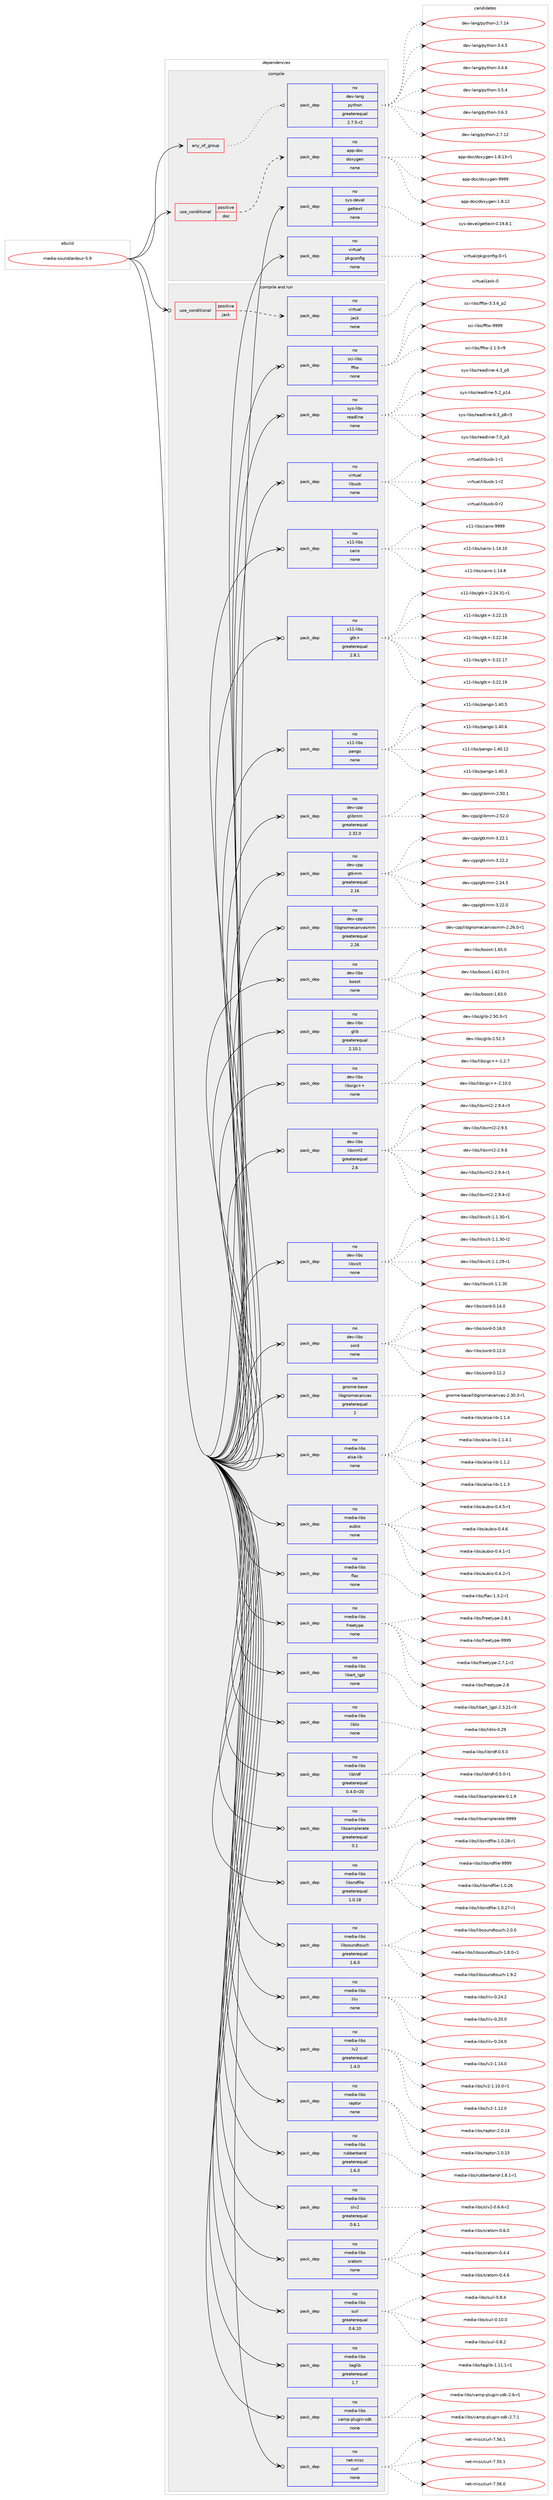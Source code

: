 digraph prolog {

# *************
# Graph options
# *************

newrank=true;
concentrate=true;
compound=true;
graph [rankdir=LR,fontname=Helvetica,fontsize=10,ranksep=1.5];#, ranksep=2.5, nodesep=0.2];
edge  [arrowhead=vee];
node  [fontname=Helvetica,fontsize=10];

# **********
# The ebuild
# **********

subgraph cluster_leftcol {
color=gray;
rank=same;
label=<<i>ebuild</i>>;
id [label="media-sound/ardour-5.9", color=red, width=4, href="../media-sound/ardour-5.9.svg"];
}

# ****************
# The dependencies
# ****************

subgraph cluster_midcol {
color=gray;
label=<<i>dependencies</i>>;
subgraph cluster_compile {
fillcolor="#eeeeee";
style=filled;
label=<<i>compile</i>>;
subgraph any5915 {
dependency378738 [label=<<TABLE BORDER="0" CELLBORDER="1" CELLSPACING="0" CELLPADDING="4"><TR><TD CELLPADDING="10">any_of_group</TD></TR></TABLE>>, shape=none, color=red];subgraph pack279815 {
dependency378739 [label=<<TABLE BORDER="0" CELLBORDER="1" CELLSPACING="0" CELLPADDING="4" WIDTH="220"><TR><TD ROWSPAN="6" CELLPADDING="30">pack_dep</TD></TR><TR><TD WIDTH="110">no</TD></TR><TR><TD>dev-lang</TD></TR><TR><TD>python</TD></TR><TR><TD>greaterequal</TD></TR><TR><TD>2.7.5-r2</TD></TR></TABLE>>, shape=none, color=blue];
}
dependency378738:e -> dependency378739:w [weight=20,style="dotted",arrowhead="oinv"];
}
id:e -> dependency378738:w [weight=20,style="solid",arrowhead="vee"];
subgraph cond92847 {
dependency378740 [label=<<TABLE BORDER="0" CELLBORDER="1" CELLSPACING="0" CELLPADDING="4"><TR><TD ROWSPAN="3" CELLPADDING="10">use_conditional</TD></TR><TR><TD>positive</TD></TR><TR><TD>doc</TD></TR></TABLE>>, shape=none, color=red];
subgraph pack279816 {
dependency378741 [label=<<TABLE BORDER="0" CELLBORDER="1" CELLSPACING="0" CELLPADDING="4" WIDTH="220"><TR><TD ROWSPAN="6" CELLPADDING="30">pack_dep</TD></TR><TR><TD WIDTH="110">no</TD></TR><TR><TD>app-doc</TD></TR><TR><TD>doxygen</TD></TR><TR><TD>none</TD></TR><TR><TD></TD></TR></TABLE>>, shape=none, color=blue];
}
dependency378740:e -> dependency378741:w [weight=20,style="dashed",arrowhead="vee"];
}
id:e -> dependency378740:w [weight=20,style="solid",arrowhead="vee"];
subgraph pack279817 {
dependency378742 [label=<<TABLE BORDER="0" CELLBORDER="1" CELLSPACING="0" CELLPADDING="4" WIDTH="220"><TR><TD ROWSPAN="6" CELLPADDING="30">pack_dep</TD></TR><TR><TD WIDTH="110">no</TD></TR><TR><TD>sys-devel</TD></TR><TR><TD>gettext</TD></TR><TR><TD>none</TD></TR><TR><TD></TD></TR></TABLE>>, shape=none, color=blue];
}
id:e -> dependency378742:w [weight=20,style="solid",arrowhead="vee"];
subgraph pack279818 {
dependency378743 [label=<<TABLE BORDER="0" CELLBORDER="1" CELLSPACING="0" CELLPADDING="4" WIDTH="220"><TR><TD ROWSPAN="6" CELLPADDING="30">pack_dep</TD></TR><TR><TD WIDTH="110">no</TD></TR><TR><TD>virtual</TD></TR><TR><TD>pkgconfig</TD></TR><TR><TD>none</TD></TR><TR><TD></TD></TR></TABLE>>, shape=none, color=blue];
}
id:e -> dependency378743:w [weight=20,style="solid",arrowhead="vee"];
}
subgraph cluster_compileandrun {
fillcolor="#eeeeee";
style=filled;
label=<<i>compile and run</i>>;
subgraph cond92848 {
dependency378744 [label=<<TABLE BORDER="0" CELLBORDER="1" CELLSPACING="0" CELLPADDING="4"><TR><TD ROWSPAN="3" CELLPADDING="10">use_conditional</TD></TR><TR><TD>positive</TD></TR><TR><TD>jack</TD></TR></TABLE>>, shape=none, color=red];
subgraph pack279819 {
dependency378745 [label=<<TABLE BORDER="0" CELLBORDER="1" CELLSPACING="0" CELLPADDING="4" WIDTH="220"><TR><TD ROWSPAN="6" CELLPADDING="30">pack_dep</TD></TR><TR><TD WIDTH="110">no</TD></TR><TR><TD>virtual</TD></TR><TR><TD>jack</TD></TR><TR><TD>none</TD></TR><TR><TD></TD></TR></TABLE>>, shape=none, color=blue];
}
dependency378744:e -> dependency378745:w [weight=20,style="dashed",arrowhead="vee"];
}
id:e -> dependency378744:w [weight=20,style="solid",arrowhead="odotvee"];
subgraph pack279820 {
dependency378746 [label=<<TABLE BORDER="0" CELLBORDER="1" CELLSPACING="0" CELLPADDING="4" WIDTH="220"><TR><TD ROWSPAN="6" CELLPADDING="30">pack_dep</TD></TR><TR><TD WIDTH="110">no</TD></TR><TR><TD>dev-cpp</TD></TR><TR><TD>glibmm</TD></TR><TR><TD>greaterequal</TD></TR><TR><TD>2.32.0</TD></TR></TABLE>>, shape=none, color=blue];
}
id:e -> dependency378746:w [weight=20,style="solid",arrowhead="odotvee"];
subgraph pack279821 {
dependency378747 [label=<<TABLE BORDER="0" CELLBORDER="1" CELLSPACING="0" CELLPADDING="4" WIDTH="220"><TR><TD ROWSPAN="6" CELLPADDING="30">pack_dep</TD></TR><TR><TD WIDTH="110">no</TD></TR><TR><TD>dev-cpp</TD></TR><TR><TD>gtkmm</TD></TR><TR><TD>greaterequal</TD></TR><TR><TD>2.16</TD></TR></TABLE>>, shape=none, color=blue];
}
id:e -> dependency378747:w [weight=20,style="solid",arrowhead="odotvee"];
subgraph pack279822 {
dependency378748 [label=<<TABLE BORDER="0" CELLBORDER="1" CELLSPACING="0" CELLPADDING="4" WIDTH="220"><TR><TD ROWSPAN="6" CELLPADDING="30">pack_dep</TD></TR><TR><TD WIDTH="110">no</TD></TR><TR><TD>dev-cpp</TD></TR><TR><TD>libgnomecanvasmm</TD></TR><TR><TD>greaterequal</TD></TR><TR><TD>2.26</TD></TR></TABLE>>, shape=none, color=blue];
}
id:e -> dependency378748:w [weight=20,style="solid",arrowhead="odotvee"];
subgraph pack279823 {
dependency378749 [label=<<TABLE BORDER="0" CELLBORDER="1" CELLSPACING="0" CELLPADDING="4" WIDTH="220"><TR><TD ROWSPAN="6" CELLPADDING="30">pack_dep</TD></TR><TR><TD WIDTH="110">no</TD></TR><TR><TD>dev-libs</TD></TR><TR><TD>boost</TD></TR><TR><TD>none</TD></TR><TR><TD></TD></TR></TABLE>>, shape=none, color=blue];
}
id:e -> dependency378749:w [weight=20,style="solid",arrowhead="odotvee"];
subgraph pack279824 {
dependency378750 [label=<<TABLE BORDER="0" CELLBORDER="1" CELLSPACING="0" CELLPADDING="4" WIDTH="220"><TR><TD ROWSPAN="6" CELLPADDING="30">pack_dep</TD></TR><TR><TD WIDTH="110">no</TD></TR><TR><TD>dev-libs</TD></TR><TR><TD>glib</TD></TR><TR><TD>greaterequal</TD></TR><TR><TD>2.10.1</TD></TR></TABLE>>, shape=none, color=blue];
}
id:e -> dependency378750:w [weight=20,style="solid",arrowhead="odotvee"];
subgraph pack279825 {
dependency378751 [label=<<TABLE BORDER="0" CELLBORDER="1" CELLSPACING="0" CELLPADDING="4" WIDTH="220"><TR><TD ROWSPAN="6" CELLPADDING="30">pack_dep</TD></TR><TR><TD WIDTH="110">no</TD></TR><TR><TD>dev-libs</TD></TR><TR><TD>libsigc++</TD></TR><TR><TD>none</TD></TR><TR><TD></TD></TR></TABLE>>, shape=none, color=blue];
}
id:e -> dependency378751:w [weight=20,style="solid",arrowhead="odotvee"];
subgraph pack279826 {
dependency378752 [label=<<TABLE BORDER="0" CELLBORDER="1" CELLSPACING="0" CELLPADDING="4" WIDTH="220"><TR><TD ROWSPAN="6" CELLPADDING="30">pack_dep</TD></TR><TR><TD WIDTH="110">no</TD></TR><TR><TD>dev-libs</TD></TR><TR><TD>libxml2</TD></TR><TR><TD>greaterequal</TD></TR><TR><TD>2.6</TD></TR></TABLE>>, shape=none, color=blue];
}
id:e -> dependency378752:w [weight=20,style="solid",arrowhead="odotvee"];
subgraph pack279827 {
dependency378753 [label=<<TABLE BORDER="0" CELLBORDER="1" CELLSPACING="0" CELLPADDING="4" WIDTH="220"><TR><TD ROWSPAN="6" CELLPADDING="30">pack_dep</TD></TR><TR><TD WIDTH="110">no</TD></TR><TR><TD>dev-libs</TD></TR><TR><TD>libxslt</TD></TR><TR><TD>none</TD></TR><TR><TD></TD></TR></TABLE>>, shape=none, color=blue];
}
id:e -> dependency378753:w [weight=20,style="solid",arrowhead="odotvee"];
subgraph pack279828 {
dependency378754 [label=<<TABLE BORDER="0" CELLBORDER="1" CELLSPACING="0" CELLPADDING="4" WIDTH="220"><TR><TD ROWSPAN="6" CELLPADDING="30">pack_dep</TD></TR><TR><TD WIDTH="110">no</TD></TR><TR><TD>dev-libs</TD></TR><TR><TD>sord</TD></TR><TR><TD>none</TD></TR><TR><TD></TD></TR></TABLE>>, shape=none, color=blue];
}
id:e -> dependency378754:w [weight=20,style="solid",arrowhead="odotvee"];
subgraph pack279829 {
dependency378755 [label=<<TABLE BORDER="0" CELLBORDER="1" CELLSPACING="0" CELLPADDING="4" WIDTH="220"><TR><TD ROWSPAN="6" CELLPADDING="30">pack_dep</TD></TR><TR><TD WIDTH="110">no</TD></TR><TR><TD>gnome-base</TD></TR><TR><TD>libgnomecanvas</TD></TR><TR><TD>greaterequal</TD></TR><TR><TD>2</TD></TR></TABLE>>, shape=none, color=blue];
}
id:e -> dependency378755:w [weight=20,style="solid",arrowhead="odotvee"];
subgraph pack279830 {
dependency378756 [label=<<TABLE BORDER="0" CELLBORDER="1" CELLSPACING="0" CELLPADDING="4" WIDTH="220"><TR><TD ROWSPAN="6" CELLPADDING="30">pack_dep</TD></TR><TR><TD WIDTH="110">no</TD></TR><TR><TD>media-libs</TD></TR><TR><TD>alsa-lib</TD></TR><TR><TD>none</TD></TR><TR><TD></TD></TR></TABLE>>, shape=none, color=blue];
}
id:e -> dependency378756:w [weight=20,style="solid",arrowhead="odotvee"];
subgraph pack279831 {
dependency378757 [label=<<TABLE BORDER="0" CELLBORDER="1" CELLSPACING="0" CELLPADDING="4" WIDTH="220"><TR><TD ROWSPAN="6" CELLPADDING="30">pack_dep</TD></TR><TR><TD WIDTH="110">no</TD></TR><TR><TD>media-libs</TD></TR><TR><TD>aubio</TD></TR><TR><TD>none</TD></TR><TR><TD></TD></TR></TABLE>>, shape=none, color=blue];
}
id:e -> dependency378757:w [weight=20,style="solid",arrowhead="odotvee"];
subgraph pack279832 {
dependency378758 [label=<<TABLE BORDER="0" CELLBORDER="1" CELLSPACING="0" CELLPADDING="4" WIDTH="220"><TR><TD ROWSPAN="6" CELLPADDING="30">pack_dep</TD></TR><TR><TD WIDTH="110">no</TD></TR><TR><TD>media-libs</TD></TR><TR><TD>flac</TD></TR><TR><TD>none</TD></TR><TR><TD></TD></TR></TABLE>>, shape=none, color=blue];
}
id:e -> dependency378758:w [weight=20,style="solid",arrowhead="odotvee"];
subgraph pack279833 {
dependency378759 [label=<<TABLE BORDER="0" CELLBORDER="1" CELLSPACING="0" CELLPADDING="4" WIDTH="220"><TR><TD ROWSPAN="6" CELLPADDING="30">pack_dep</TD></TR><TR><TD WIDTH="110">no</TD></TR><TR><TD>media-libs</TD></TR><TR><TD>freetype</TD></TR><TR><TD>none</TD></TR><TR><TD></TD></TR></TABLE>>, shape=none, color=blue];
}
id:e -> dependency378759:w [weight=20,style="solid",arrowhead="odotvee"];
subgraph pack279834 {
dependency378760 [label=<<TABLE BORDER="0" CELLBORDER="1" CELLSPACING="0" CELLPADDING="4" WIDTH="220"><TR><TD ROWSPAN="6" CELLPADDING="30">pack_dep</TD></TR><TR><TD WIDTH="110">no</TD></TR><TR><TD>media-libs</TD></TR><TR><TD>libart_lgpl</TD></TR><TR><TD>none</TD></TR><TR><TD></TD></TR></TABLE>>, shape=none, color=blue];
}
id:e -> dependency378760:w [weight=20,style="solid",arrowhead="odotvee"];
subgraph pack279835 {
dependency378761 [label=<<TABLE BORDER="0" CELLBORDER="1" CELLSPACING="0" CELLPADDING="4" WIDTH="220"><TR><TD ROWSPAN="6" CELLPADDING="30">pack_dep</TD></TR><TR><TD WIDTH="110">no</TD></TR><TR><TD>media-libs</TD></TR><TR><TD>liblo</TD></TR><TR><TD>none</TD></TR><TR><TD></TD></TR></TABLE>>, shape=none, color=blue];
}
id:e -> dependency378761:w [weight=20,style="solid",arrowhead="odotvee"];
subgraph pack279836 {
dependency378762 [label=<<TABLE BORDER="0" CELLBORDER="1" CELLSPACING="0" CELLPADDING="4" WIDTH="220"><TR><TD ROWSPAN="6" CELLPADDING="30">pack_dep</TD></TR><TR><TD WIDTH="110">no</TD></TR><TR><TD>media-libs</TD></TR><TR><TD>liblrdf</TD></TR><TR><TD>greaterequal</TD></TR><TR><TD>0.4.0-r20</TD></TR></TABLE>>, shape=none, color=blue];
}
id:e -> dependency378762:w [weight=20,style="solid",arrowhead="odotvee"];
subgraph pack279837 {
dependency378763 [label=<<TABLE BORDER="0" CELLBORDER="1" CELLSPACING="0" CELLPADDING="4" WIDTH="220"><TR><TD ROWSPAN="6" CELLPADDING="30">pack_dep</TD></TR><TR><TD WIDTH="110">no</TD></TR><TR><TD>media-libs</TD></TR><TR><TD>libsamplerate</TD></TR><TR><TD>greaterequal</TD></TR><TR><TD>0.1</TD></TR></TABLE>>, shape=none, color=blue];
}
id:e -> dependency378763:w [weight=20,style="solid",arrowhead="odotvee"];
subgraph pack279838 {
dependency378764 [label=<<TABLE BORDER="0" CELLBORDER="1" CELLSPACING="0" CELLPADDING="4" WIDTH="220"><TR><TD ROWSPAN="6" CELLPADDING="30">pack_dep</TD></TR><TR><TD WIDTH="110">no</TD></TR><TR><TD>media-libs</TD></TR><TR><TD>libsndfile</TD></TR><TR><TD>greaterequal</TD></TR><TR><TD>1.0.18</TD></TR></TABLE>>, shape=none, color=blue];
}
id:e -> dependency378764:w [weight=20,style="solid",arrowhead="odotvee"];
subgraph pack279839 {
dependency378765 [label=<<TABLE BORDER="0" CELLBORDER="1" CELLSPACING="0" CELLPADDING="4" WIDTH="220"><TR><TD ROWSPAN="6" CELLPADDING="30">pack_dep</TD></TR><TR><TD WIDTH="110">no</TD></TR><TR><TD>media-libs</TD></TR><TR><TD>libsoundtouch</TD></TR><TR><TD>greaterequal</TD></TR><TR><TD>1.6.0</TD></TR></TABLE>>, shape=none, color=blue];
}
id:e -> dependency378765:w [weight=20,style="solid",arrowhead="odotvee"];
subgraph pack279840 {
dependency378766 [label=<<TABLE BORDER="0" CELLBORDER="1" CELLSPACING="0" CELLPADDING="4" WIDTH="220"><TR><TD ROWSPAN="6" CELLPADDING="30">pack_dep</TD></TR><TR><TD WIDTH="110">no</TD></TR><TR><TD>media-libs</TD></TR><TR><TD>lilv</TD></TR><TR><TD>none</TD></TR><TR><TD></TD></TR></TABLE>>, shape=none, color=blue];
}
id:e -> dependency378766:w [weight=20,style="solid",arrowhead="odotvee"];
subgraph pack279841 {
dependency378767 [label=<<TABLE BORDER="0" CELLBORDER="1" CELLSPACING="0" CELLPADDING="4" WIDTH="220"><TR><TD ROWSPAN="6" CELLPADDING="30">pack_dep</TD></TR><TR><TD WIDTH="110">no</TD></TR><TR><TD>media-libs</TD></TR><TR><TD>lv2</TD></TR><TR><TD>greaterequal</TD></TR><TR><TD>1.4.0</TD></TR></TABLE>>, shape=none, color=blue];
}
id:e -> dependency378767:w [weight=20,style="solid",arrowhead="odotvee"];
subgraph pack279842 {
dependency378768 [label=<<TABLE BORDER="0" CELLBORDER="1" CELLSPACING="0" CELLPADDING="4" WIDTH="220"><TR><TD ROWSPAN="6" CELLPADDING="30">pack_dep</TD></TR><TR><TD WIDTH="110">no</TD></TR><TR><TD>media-libs</TD></TR><TR><TD>raptor</TD></TR><TR><TD>none</TD></TR><TR><TD></TD></TR></TABLE>>, shape=none, color=blue];
}
id:e -> dependency378768:w [weight=20,style="solid",arrowhead="odotvee"];
subgraph pack279843 {
dependency378769 [label=<<TABLE BORDER="0" CELLBORDER="1" CELLSPACING="0" CELLPADDING="4" WIDTH="220"><TR><TD ROWSPAN="6" CELLPADDING="30">pack_dep</TD></TR><TR><TD WIDTH="110">no</TD></TR><TR><TD>media-libs</TD></TR><TR><TD>rubberband</TD></TR><TR><TD>greaterequal</TD></TR><TR><TD>1.6.0</TD></TR></TABLE>>, shape=none, color=blue];
}
id:e -> dependency378769:w [weight=20,style="solid",arrowhead="odotvee"];
subgraph pack279844 {
dependency378770 [label=<<TABLE BORDER="0" CELLBORDER="1" CELLSPACING="0" CELLPADDING="4" WIDTH="220"><TR><TD ROWSPAN="6" CELLPADDING="30">pack_dep</TD></TR><TR><TD WIDTH="110">no</TD></TR><TR><TD>media-libs</TD></TR><TR><TD>slv2</TD></TR><TR><TD>greaterequal</TD></TR><TR><TD>0.6.1</TD></TR></TABLE>>, shape=none, color=blue];
}
id:e -> dependency378770:w [weight=20,style="solid",arrowhead="odotvee"];
subgraph pack279845 {
dependency378771 [label=<<TABLE BORDER="0" CELLBORDER="1" CELLSPACING="0" CELLPADDING="4" WIDTH="220"><TR><TD ROWSPAN="6" CELLPADDING="30">pack_dep</TD></TR><TR><TD WIDTH="110">no</TD></TR><TR><TD>media-libs</TD></TR><TR><TD>sratom</TD></TR><TR><TD>none</TD></TR><TR><TD></TD></TR></TABLE>>, shape=none, color=blue];
}
id:e -> dependency378771:w [weight=20,style="solid",arrowhead="odotvee"];
subgraph pack279846 {
dependency378772 [label=<<TABLE BORDER="0" CELLBORDER="1" CELLSPACING="0" CELLPADDING="4" WIDTH="220"><TR><TD ROWSPAN="6" CELLPADDING="30">pack_dep</TD></TR><TR><TD WIDTH="110">no</TD></TR><TR><TD>media-libs</TD></TR><TR><TD>suil</TD></TR><TR><TD>greaterequal</TD></TR><TR><TD>0.6.10</TD></TR></TABLE>>, shape=none, color=blue];
}
id:e -> dependency378772:w [weight=20,style="solid",arrowhead="odotvee"];
subgraph pack279847 {
dependency378773 [label=<<TABLE BORDER="0" CELLBORDER="1" CELLSPACING="0" CELLPADDING="4" WIDTH="220"><TR><TD ROWSPAN="6" CELLPADDING="30">pack_dep</TD></TR><TR><TD WIDTH="110">no</TD></TR><TR><TD>media-libs</TD></TR><TR><TD>taglib</TD></TR><TR><TD>greaterequal</TD></TR><TR><TD>1.7</TD></TR></TABLE>>, shape=none, color=blue];
}
id:e -> dependency378773:w [weight=20,style="solid",arrowhead="odotvee"];
subgraph pack279848 {
dependency378774 [label=<<TABLE BORDER="0" CELLBORDER="1" CELLSPACING="0" CELLPADDING="4" WIDTH="220"><TR><TD ROWSPAN="6" CELLPADDING="30">pack_dep</TD></TR><TR><TD WIDTH="110">no</TD></TR><TR><TD>media-libs</TD></TR><TR><TD>vamp-plugin-sdk</TD></TR><TR><TD>none</TD></TR><TR><TD></TD></TR></TABLE>>, shape=none, color=blue];
}
id:e -> dependency378774:w [weight=20,style="solid",arrowhead="odotvee"];
subgraph pack279849 {
dependency378775 [label=<<TABLE BORDER="0" CELLBORDER="1" CELLSPACING="0" CELLPADDING="4" WIDTH="220"><TR><TD ROWSPAN="6" CELLPADDING="30">pack_dep</TD></TR><TR><TD WIDTH="110">no</TD></TR><TR><TD>net-misc</TD></TR><TR><TD>curl</TD></TR><TR><TD>none</TD></TR><TR><TD></TD></TR></TABLE>>, shape=none, color=blue];
}
id:e -> dependency378775:w [weight=20,style="solid",arrowhead="odotvee"];
subgraph pack279850 {
dependency378776 [label=<<TABLE BORDER="0" CELLBORDER="1" CELLSPACING="0" CELLPADDING="4" WIDTH="220"><TR><TD ROWSPAN="6" CELLPADDING="30">pack_dep</TD></TR><TR><TD WIDTH="110">no</TD></TR><TR><TD>sci-libs</TD></TR><TR><TD>fftw</TD></TR><TR><TD>none</TD></TR><TR><TD></TD></TR></TABLE>>, shape=none, color=blue];
}
id:e -> dependency378776:w [weight=20,style="solid",arrowhead="odotvee"];
subgraph pack279851 {
dependency378777 [label=<<TABLE BORDER="0" CELLBORDER="1" CELLSPACING="0" CELLPADDING="4" WIDTH="220"><TR><TD ROWSPAN="6" CELLPADDING="30">pack_dep</TD></TR><TR><TD WIDTH="110">no</TD></TR><TR><TD>sys-libs</TD></TR><TR><TD>readline</TD></TR><TR><TD>none</TD></TR><TR><TD></TD></TR></TABLE>>, shape=none, color=blue];
}
id:e -> dependency378777:w [weight=20,style="solid",arrowhead="odotvee"];
subgraph pack279852 {
dependency378778 [label=<<TABLE BORDER="0" CELLBORDER="1" CELLSPACING="0" CELLPADDING="4" WIDTH="220"><TR><TD ROWSPAN="6" CELLPADDING="30">pack_dep</TD></TR><TR><TD WIDTH="110">no</TD></TR><TR><TD>virtual</TD></TR><TR><TD>libusb</TD></TR><TR><TD>none</TD></TR><TR><TD></TD></TR></TABLE>>, shape=none, color=blue];
}
id:e -> dependency378778:w [weight=20,style="solid",arrowhead="odotvee"];
subgraph pack279853 {
dependency378779 [label=<<TABLE BORDER="0" CELLBORDER="1" CELLSPACING="0" CELLPADDING="4" WIDTH="220"><TR><TD ROWSPAN="6" CELLPADDING="30">pack_dep</TD></TR><TR><TD WIDTH="110">no</TD></TR><TR><TD>x11-libs</TD></TR><TR><TD>cairo</TD></TR><TR><TD>none</TD></TR><TR><TD></TD></TR></TABLE>>, shape=none, color=blue];
}
id:e -> dependency378779:w [weight=20,style="solid",arrowhead="odotvee"];
subgraph pack279854 {
dependency378780 [label=<<TABLE BORDER="0" CELLBORDER="1" CELLSPACING="0" CELLPADDING="4" WIDTH="220"><TR><TD ROWSPAN="6" CELLPADDING="30">pack_dep</TD></TR><TR><TD WIDTH="110">no</TD></TR><TR><TD>x11-libs</TD></TR><TR><TD>gtk+</TD></TR><TR><TD>greaterequal</TD></TR><TR><TD>2.8.1</TD></TR></TABLE>>, shape=none, color=blue];
}
id:e -> dependency378780:w [weight=20,style="solid",arrowhead="odotvee"];
subgraph pack279855 {
dependency378781 [label=<<TABLE BORDER="0" CELLBORDER="1" CELLSPACING="0" CELLPADDING="4" WIDTH="220"><TR><TD ROWSPAN="6" CELLPADDING="30">pack_dep</TD></TR><TR><TD WIDTH="110">no</TD></TR><TR><TD>x11-libs</TD></TR><TR><TD>pango</TD></TR><TR><TD>none</TD></TR><TR><TD></TD></TR></TABLE>>, shape=none, color=blue];
}
id:e -> dependency378781:w [weight=20,style="solid",arrowhead="odotvee"];
}
subgraph cluster_run {
fillcolor="#eeeeee";
style=filled;
label=<<i>run</i>>;
}
}

# **************
# The candidates
# **************

subgraph cluster_choices {
rank=same;
color=gray;
label=<<i>candidates</i>>;

subgraph choice279815 {
color=black;
nodesep=1;
choice10010111845108971101034711212111610411111045504655464950 [label="dev-lang/python-2.7.12", color=red, width=4,href="../dev-lang/python-2.7.12.svg"];
choice10010111845108971101034711212111610411111045504655464952 [label="dev-lang/python-2.7.14", color=red, width=4,href="../dev-lang/python-2.7.14.svg"];
choice100101118451089711010347112121116104111110455146524653 [label="dev-lang/python-3.4.5", color=red, width=4,href="../dev-lang/python-3.4.5.svg"];
choice100101118451089711010347112121116104111110455146524654 [label="dev-lang/python-3.4.6", color=red, width=4,href="../dev-lang/python-3.4.6.svg"];
choice100101118451089711010347112121116104111110455146534652 [label="dev-lang/python-3.5.4", color=red, width=4,href="../dev-lang/python-3.5.4.svg"];
choice100101118451089711010347112121116104111110455146544651 [label="dev-lang/python-3.6.3", color=red, width=4,href="../dev-lang/python-3.6.3.svg"];
dependency378739:e -> choice10010111845108971101034711212111610411111045504655464950:w [style=dotted,weight="100"];
dependency378739:e -> choice10010111845108971101034711212111610411111045504655464952:w [style=dotted,weight="100"];
dependency378739:e -> choice100101118451089711010347112121116104111110455146524653:w [style=dotted,weight="100"];
dependency378739:e -> choice100101118451089711010347112121116104111110455146524654:w [style=dotted,weight="100"];
dependency378739:e -> choice100101118451089711010347112121116104111110455146534652:w [style=dotted,weight="100"];
dependency378739:e -> choice100101118451089711010347112121116104111110455146544651:w [style=dotted,weight="100"];
}
subgraph choice279816 {
color=black;
nodesep=1;
choice9711211245100111994710011112012110310111045494656464950 [label="app-doc/doxygen-1.8.12", color=red, width=4,href="../app-doc/doxygen-1.8.12.svg"];
choice97112112451001119947100111120121103101110454946564649514511449 [label="app-doc/doxygen-1.8.13-r1", color=red, width=4,href="../app-doc/doxygen-1.8.13-r1.svg"];
choice971121124510011199471001111201211031011104557575757 [label="app-doc/doxygen-9999", color=red, width=4,href="../app-doc/doxygen-9999.svg"];
dependency378741:e -> choice9711211245100111994710011112012110310111045494656464950:w [style=dotted,weight="100"];
dependency378741:e -> choice97112112451001119947100111120121103101110454946564649514511449:w [style=dotted,weight="100"];
dependency378741:e -> choice971121124510011199471001111201211031011104557575757:w [style=dotted,weight="100"];
}
subgraph choice279817 {
color=black;
nodesep=1;
choice1151211154510010111810110847103101116116101120116454846495746564649 [label="sys-devel/gettext-0.19.8.1", color=red, width=4,href="../sys-devel/gettext-0.19.8.1.svg"];
dependency378742:e -> choice1151211154510010111810110847103101116116101120116454846495746564649:w [style=dotted,weight="100"];
}
subgraph choice279818 {
color=black;
nodesep=1;
choice11810511411611797108471121071039911111010210510345484511449 [label="virtual/pkgconfig-0-r1", color=red, width=4,href="../virtual/pkgconfig-0-r1.svg"];
dependency378743:e -> choice11810511411611797108471121071039911111010210510345484511449:w [style=dotted,weight="100"];
}
subgraph choice279819 {
color=black;
nodesep=1;
choice118105114116117971084710697991074548 [label="virtual/jack-0", color=red, width=4,href="../virtual/jack-0.svg"];
dependency378745:e -> choice118105114116117971084710697991074548:w [style=dotted,weight="100"];
}
subgraph choice279820 {
color=black;
nodesep=1;
choice1001011184599112112471031081059810910945504653484649 [label="dev-cpp/glibmm-2.50.1", color=red, width=4,href="../dev-cpp/glibmm-2.50.1.svg"];
choice1001011184599112112471031081059810910945504653504648 [label="dev-cpp/glibmm-2.52.0", color=red, width=4,href="../dev-cpp/glibmm-2.52.0.svg"];
dependency378746:e -> choice1001011184599112112471031081059810910945504653484649:w [style=dotted,weight="100"];
dependency378746:e -> choice1001011184599112112471031081059810910945504653504648:w [style=dotted,weight="100"];
}
subgraph choice279821 {
color=black;
nodesep=1;
choice10010111845991121124710311610710910945504650524653 [label="dev-cpp/gtkmm-2.24.5", color=red, width=4,href="../dev-cpp/gtkmm-2.24.5.svg"];
choice10010111845991121124710311610710910945514650504648 [label="dev-cpp/gtkmm-3.22.0", color=red, width=4,href="../dev-cpp/gtkmm-3.22.0.svg"];
choice10010111845991121124710311610710910945514650504649 [label="dev-cpp/gtkmm-3.22.1", color=red, width=4,href="../dev-cpp/gtkmm-3.22.1.svg"];
choice10010111845991121124710311610710910945514650504650 [label="dev-cpp/gtkmm-3.22.2", color=red, width=4,href="../dev-cpp/gtkmm-3.22.2.svg"];
dependency378747:e -> choice10010111845991121124710311610710910945504650524653:w [style=dotted,weight="100"];
dependency378747:e -> choice10010111845991121124710311610710910945514650504648:w [style=dotted,weight="100"];
dependency378747:e -> choice10010111845991121124710311610710910945514650504649:w [style=dotted,weight="100"];
dependency378747:e -> choice10010111845991121124710311610710910945514650504650:w [style=dotted,weight="100"];
}
subgraph choice279822 {
color=black;
nodesep=1;
choice10010111845991121124710810598103110111109101999711011897115109109455046505446484511449 [label="dev-cpp/libgnomecanvasmm-2.26.0-r1", color=red, width=4,href="../dev-cpp/libgnomecanvasmm-2.26.0-r1.svg"];
dependency378748:e -> choice10010111845991121124710810598103110111109101999711011897115109109455046505446484511449:w [style=dotted,weight="100"];
}
subgraph choice279823 {
color=black;
nodesep=1;
choice10010111845108105981154798111111115116454946545046484511449 [label="dev-libs/boost-1.62.0-r1", color=red, width=4,href="../dev-libs/boost-1.62.0-r1.svg"];
choice1001011184510810598115479811111111511645494654514648 [label="dev-libs/boost-1.63.0", color=red, width=4,href="../dev-libs/boost-1.63.0.svg"];
choice1001011184510810598115479811111111511645494654534648 [label="dev-libs/boost-1.65.0", color=red, width=4,href="../dev-libs/boost-1.65.0.svg"];
dependency378749:e -> choice10010111845108105981154798111111115116454946545046484511449:w [style=dotted,weight="100"];
dependency378749:e -> choice1001011184510810598115479811111111511645494654514648:w [style=dotted,weight="100"];
dependency378749:e -> choice1001011184510810598115479811111111511645494654534648:w [style=dotted,weight="100"];
}
subgraph choice279824 {
color=black;
nodesep=1;
choice10010111845108105981154710310810598455046534846514511449 [label="dev-libs/glib-2.50.3-r1", color=red, width=4,href="../dev-libs/glib-2.50.3-r1.svg"];
choice1001011184510810598115471031081059845504653504651 [label="dev-libs/glib-2.52.3", color=red, width=4,href="../dev-libs/glib-2.52.3.svg"];
dependency378750:e -> choice10010111845108105981154710310810598455046534846514511449:w [style=dotted,weight="100"];
dependency378750:e -> choice1001011184510810598115471031081059845504653504651:w [style=dotted,weight="100"];
}
subgraph choice279825 {
color=black;
nodesep=1;
choice10010111845108105981154710810598115105103994343454946504655 [label="dev-libs/libsigc++-1.2.7", color=red, width=4,href="../dev-libs/libsigc++-1.2.7.svg"];
choice1001011184510810598115471081059811510510399434345504649484648 [label="dev-libs/libsigc++-2.10.0", color=red, width=4,href="../dev-libs/libsigc++-2.10.0.svg"];
dependency378751:e -> choice10010111845108105981154710810598115105103994343454946504655:w [style=dotted,weight="100"];
dependency378751:e -> choice1001011184510810598115471081059811510510399434345504649484648:w [style=dotted,weight="100"];
}
subgraph choice279826 {
color=black;
nodesep=1;
choice10010111845108105981154710810598120109108504550465746524511449 [label="dev-libs/libxml2-2.9.4-r1", color=red, width=4,href="../dev-libs/libxml2-2.9.4-r1.svg"];
choice10010111845108105981154710810598120109108504550465746524511450 [label="dev-libs/libxml2-2.9.4-r2", color=red, width=4,href="../dev-libs/libxml2-2.9.4-r2.svg"];
choice10010111845108105981154710810598120109108504550465746524511451 [label="dev-libs/libxml2-2.9.4-r3", color=red, width=4,href="../dev-libs/libxml2-2.9.4-r3.svg"];
choice1001011184510810598115471081059812010910850455046574653 [label="dev-libs/libxml2-2.9.5", color=red, width=4,href="../dev-libs/libxml2-2.9.5.svg"];
choice1001011184510810598115471081059812010910850455046574654 [label="dev-libs/libxml2-2.9.6", color=red, width=4,href="../dev-libs/libxml2-2.9.6.svg"];
dependency378752:e -> choice10010111845108105981154710810598120109108504550465746524511449:w [style=dotted,weight="100"];
dependency378752:e -> choice10010111845108105981154710810598120109108504550465746524511450:w [style=dotted,weight="100"];
dependency378752:e -> choice10010111845108105981154710810598120109108504550465746524511451:w [style=dotted,weight="100"];
dependency378752:e -> choice1001011184510810598115471081059812010910850455046574653:w [style=dotted,weight="100"];
dependency378752:e -> choice1001011184510810598115471081059812010910850455046574654:w [style=dotted,weight="100"];
}
subgraph choice279827 {
color=black;
nodesep=1;
choice10010111845108105981154710810598120115108116454946494650574511449 [label="dev-libs/libxslt-1.1.29-r1", color=red, width=4,href="../dev-libs/libxslt-1.1.29-r1.svg"];
choice1001011184510810598115471081059812011510811645494649465148 [label="dev-libs/libxslt-1.1.30", color=red, width=4,href="../dev-libs/libxslt-1.1.30.svg"];
choice10010111845108105981154710810598120115108116454946494651484511449 [label="dev-libs/libxslt-1.1.30-r1", color=red, width=4,href="../dev-libs/libxslt-1.1.30-r1.svg"];
choice10010111845108105981154710810598120115108116454946494651484511450 [label="dev-libs/libxslt-1.1.30-r2", color=red, width=4,href="../dev-libs/libxslt-1.1.30-r2.svg"];
dependency378753:e -> choice10010111845108105981154710810598120115108116454946494650574511449:w [style=dotted,weight="100"];
dependency378753:e -> choice1001011184510810598115471081059812011510811645494649465148:w [style=dotted,weight="100"];
dependency378753:e -> choice10010111845108105981154710810598120115108116454946494651484511449:w [style=dotted,weight="100"];
dependency378753:e -> choice10010111845108105981154710810598120115108116454946494651484511450:w [style=dotted,weight="100"];
}
subgraph choice279828 {
color=black;
nodesep=1;
choice10010111845108105981154711511111410045484649504648 [label="dev-libs/sord-0.12.0", color=red, width=4,href="../dev-libs/sord-0.12.0.svg"];
choice10010111845108105981154711511111410045484649504650 [label="dev-libs/sord-0.12.2", color=red, width=4,href="../dev-libs/sord-0.12.2.svg"];
choice10010111845108105981154711511111410045484649524648 [label="dev-libs/sord-0.14.0", color=red, width=4,href="../dev-libs/sord-0.14.0.svg"];
choice10010111845108105981154711511111410045484649544648 [label="dev-libs/sord-0.16.0", color=red, width=4,href="../dev-libs/sord-0.16.0.svg"];
dependency378754:e -> choice10010111845108105981154711511111410045484649504648:w [style=dotted,weight="100"];
dependency378754:e -> choice10010111845108105981154711511111410045484649504650:w [style=dotted,weight="100"];
dependency378754:e -> choice10010111845108105981154711511111410045484649524648:w [style=dotted,weight="100"];
dependency378754:e -> choice10010111845108105981154711511111410045484649544648:w [style=dotted,weight="100"];
}
subgraph choice279829 {
color=black;
nodesep=1;
choice1031101111091014598971151014710810598103110111109101999711011897115455046514846514511449 [label="gnome-base/libgnomecanvas-2.30.3-r1", color=red, width=4,href="../gnome-base/libgnomecanvas-2.30.3-r1.svg"];
dependency378755:e -> choice1031101111091014598971151014710810598103110111109101999711011897115455046514846514511449:w [style=dotted,weight="100"];
}
subgraph choice279830 {
color=black;
nodesep=1;
choice1091011001059745108105981154797108115974510810598454946494650 [label="media-libs/alsa-lib-1.1.2", color=red, width=4,href="../media-libs/alsa-lib-1.1.2.svg"];
choice1091011001059745108105981154797108115974510810598454946494651 [label="media-libs/alsa-lib-1.1.3", color=red, width=4,href="../media-libs/alsa-lib-1.1.3.svg"];
choice1091011001059745108105981154797108115974510810598454946494652 [label="media-libs/alsa-lib-1.1.4", color=red, width=4,href="../media-libs/alsa-lib-1.1.4.svg"];
choice10910110010597451081059811547971081159745108105984549464946524649 [label="media-libs/alsa-lib-1.1.4.1", color=red, width=4,href="../media-libs/alsa-lib-1.1.4.1.svg"];
dependency378756:e -> choice1091011001059745108105981154797108115974510810598454946494650:w [style=dotted,weight="100"];
dependency378756:e -> choice1091011001059745108105981154797108115974510810598454946494651:w [style=dotted,weight="100"];
dependency378756:e -> choice1091011001059745108105981154797108115974510810598454946494652:w [style=dotted,weight="100"];
dependency378756:e -> choice10910110010597451081059811547971081159745108105984549464946524649:w [style=dotted,weight="100"];
}
subgraph choice279831 {
color=black;
nodesep=1;
choice1091011001059745108105981154797117981051114548465246494511449 [label="media-libs/aubio-0.4.1-r1", color=red, width=4,href="../media-libs/aubio-0.4.1-r1.svg"];
choice1091011001059745108105981154797117981051114548465246504511449 [label="media-libs/aubio-0.4.2-r1", color=red, width=4,href="../media-libs/aubio-0.4.2-r1.svg"];
choice1091011001059745108105981154797117981051114548465246534511449 [label="media-libs/aubio-0.4.5-r1", color=red, width=4,href="../media-libs/aubio-0.4.5-r1.svg"];
choice109101100105974510810598115479711798105111454846524654 [label="media-libs/aubio-0.4.6", color=red, width=4,href="../media-libs/aubio-0.4.6.svg"];
dependency378757:e -> choice1091011001059745108105981154797117981051114548465246494511449:w [style=dotted,weight="100"];
dependency378757:e -> choice1091011001059745108105981154797117981051114548465246504511449:w [style=dotted,weight="100"];
dependency378757:e -> choice1091011001059745108105981154797117981051114548465246534511449:w [style=dotted,weight="100"];
dependency378757:e -> choice109101100105974510810598115479711798105111454846524654:w [style=dotted,weight="100"];
}
subgraph choice279832 {
color=black;
nodesep=1;
choice1091011001059745108105981154710210897994549465146504511449 [label="media-libs/flac-1.3.2-r1", color=red, width=4,href="../media-libs/flac-1.3.2-r1.svg"];
dependency378758:e -> choice1091011001059745108105981154710210897994549465146504511449:w [style=dotted,weight="100"];
}
subgraph choice279833 {
color=black;
nodesep=1;
choice109101100105974510810598115471021141011011161211121014550465546494511450 [label="media-libs/freetype-2.7.1-r2", color=red, width=4,href="../media-libs/freetype-2.7.1-r2.svg"];
choice1091011001059745108105981154710211410110111612111210145504656 [label="media-libs/freetype-2.8", color=red, width=4,href="../media-libs/freetype-2.8.svg"];
choice10910110010597451081059811547102114101101116121112101455046564649 [label="media-libs/freetype-2.8.1", color=red, width=4,href="../media-libs/freetype-2.8.1.svg"];
choice109101100105974510810598115471021141011011161211121014557575757 [label="media-libs/freetype-9999", color=red, width=4,href="../media-libs/freetype-9999.svg"];
dependency378759:e -> choice109101100105974510810598115471021141011011161211121014550465546494511450:w [style=dotted,weight="100"];
dependency378759:e -> choice1091011001059745108105981154710211410110111612111210145504656:w [style=dotted,weight="100"];
dependency378759:e -> choice10910110010597451081059811547102114101101116121112101455046564649:w [style=dotted,weight="100"];
dependency378759:e -> choice109101100105974510810598115471021141011011161211121014557575757:w [style=dotted,weight="100"];
}
subgraph choice279834 {
color=black;
nodesep=1;
choice10910110010597451081059811547108105989711411695108103112108455046514650494511451 [label="media-libs/libart_lgpl-2.3.21-r3", color=red, width=4,href="../media-libs/libart_lgpl-2.3.21-r3.svg"];
dependency378760:e -> choice10910110010597451081059811547108105989711411695108103112108455046514650494511451:w [style=dotted,weight="100"];
}
subgraph choice279835 {
color=black;
nodesep=1;
choice10910110010597451081059811547108105981081114548465057 [label="media-libs/liblo-0.29", color=red, width=4,href="../media-libs/liblo-0.29.svg"];
dependency378761:e -> choice10910110010597451081059811547108105981081114548465057:w [style=dotted,weight="100"];
}
subgraph choice279836 {
color=black;
nodesep=1;
choice1091011001059745108105981154710810598108114100102454846534648 [label="media-libs/liblrdf-0.5.0", color=red, width=4,href="../media-libs/liblrdf-0.5.0.svg"];
choice10910110010597451081059811547108105981081141001024548465346484511449 [label="media-libs/liblrdf-0.5.0-r1", color=red, width=4,href="../media-libs/liblrdf-0.5.0-r1.svg"];
dependency378762:e -> choice1091011001059745108105981154710810598108114100102454846534648:w [style=dotted,weight="100"];
dependency378762:e -> choice10910110010597451081059811547108105981081141001024548465346484511449:w [style=dotted,weight="100"];
}
subgraph choice279837 {
color=black;
nodesep=1;
choice10910110010597451081059811547108105981159710911210810111497116101454846494657 [label="media-libs/libsamplerate-0.1.9", color=red, width=4,href="../media-libs/libsamplerate-0.1.9.svg"];
choice109101100105974510810598115471081059811597109112108101114971161014557575757 [label="media-libs/libsamplerate-9999", color=red, width=4,href="../media-libs/libsamplerate-9999.svg"];
dependency378763:e -> choice10910110010597451081059811547108105981159710911210810111497116101454846494657:w [style=dotted,weight="100"];
dependency378763:e -> choice109101100105974510810598115471081059811597109112108101114971161014557575757:w [style=dotted,weight="100"];
}
subgraph choice279838 {
color=black;
nodesep=1;
choice109101100105974510810598115471081059811511010010210510810145494648465054 [label="media-libs/libsndfile-1.0.26", color=red, width=4,href="../media-libs/libsndfile-1.0.26.svg"];
choice1091011001059745108105981154710810598115110100102105108101454946484650554511449 [label="media-libs/libsndfile-1.0.27-r1", color=red, width=4,href="../media-libs/libsndfile-1.0.27-r1.svg"];
choice1091011001059745108105981154710810598115110100102105108101454946484650564511449 [label="media-libs/libsndfile-1.0.28-r1", color=red, width=4,href="../media-libs/libsndfile-1.0.28-r1.svg"];
choice10910110010597451081059811547108105981151101001021051081014557575757 [label="media-libs/libsndfile-9999", color=red, width=4,href="../media-libs/libsndfile-9999.svg"];
dependency378764:e -> choice109101100105974510810598115471081059811511010010210510810145494648465054:w [style=dotted,weight="100"];
dependency378764:e -> choice1091011001059745108105981154710810598115110100102105108101454946484650554511449:w [style=dotted,weight="100"];
dependency378764:e -> choice1091011001059745108105981154710810598115110100102105108101454946484650564511449:w [style=dotted,weight="100"];
dependency378764:e -> choice10910110010597451081059811547108105981151101001021051081014557575757:w [style=dotted,weight="100"];
}
subgraph choice279839 {
color=black;
nodesep=1;
choice1091011001059745108105981154710810598115111117110100116111117991044549465646484511449 [label="media-libs/libsoundtouch-1.8.0-r1", color=red, width=4,href="../media-libs/libsoundtouch-1.8.0-r1.svg"];
choice109101100105974510810598115471081059811511111711010011611111799104454946574650 [label="media-libs/libsoundtouch-1.9.2", color=red, width=4,href="../media-libs/libsoundtouch-1.9.2.svg"];
choice109101100105974510810598115471081059811511111711010011611111799104455046484648 [label="media-libs/libsoundtouch-2.0.0", color=red, width=4,href="../media-libs/libsoundtouch-2.0.0.svg"];
dependency378765:e -> choice1091011001059745108105981154710810598115111117110100116111117991044549465646484511449:w [style=dotted,weight="100"];
dependency378765:e -> choice109101100105974510810598115471081059811511111711010011611111799104454946574650:w [style=dotted,weight="100"];
dependency378765:e -> choice109101100105974510810598115471081059811511111711010011611111799104455046484648:w [style=dotted,weight="100"];
}
subgraph choice279840 {
color=black;
nodesep=1;
choice1091011001059745108105981154710810510811845484650484648 [label="media-libs/lilv-0.20.0", color=red, width=4,href="../media-libs/lilv-0.20.0.svg"];
choice1091011001059745108105981154710810510811845484650524648 [label="media-libs/lilv-0.24.0", color=red, width=4,href="../media-libs/lilv-0.24.0.svg"];
choice1091011001059745108105981154710810510811845484650524650 [label="media-libs/lilv-0.24.2", color=red, width=4,href="../media-libs/lilv-0.24.2.svg"];
dependency378766:e -> choice1091011001059745108105981154710810510811845484650484648:w [style=dotted,weight="100"];
dependency378766:e -> choice1091011001059745108105981154710810510811845484650524648:w [style=dotted,weight="100"];
dependency378766:e -> choice1091011001059745108105981154710810510811845484650524650:w [style=dotted,weight="100"];
}
subgraph choice279841 {
color=black;
nodesep=1;
choice1091011001059745108105981154710811850454946494846484511449 [label="media-libs/lv2-1.10.0-r1", color=red, width=4,href="../media-libs/lv2-1.10.0-r1.svg"];
choice109101100105974510810598115471081185045494649504648 [label="media-libs/lv2-1.12.0", color=red, width=4,href="../media-libs/lv2-1.12.0.svg"];
choice109101100105974510810598115471081185045494649524648 [label="media-libs/lv2-1.14.0", color=red, width=4,href="../media-libs/lv2-1.14.0.svg"];
dependency378767:e -> choice1091011001059745108105981154710811850454946494846484511449:w [style=dotted,weight="100"];
dependency378767:e -> choice109101100105974510810598115471081185045494649504648:w [style=dotted,weight="100"];
dependency378767:e -> choice109101100105974510810598115471081185045494649524648:w [style=dotted,weight="100"];
}
subgraph choice279842 {
color=black;
nodesep=1;
choice109101100105974510810598115471149711211611111445504648464952 [label="media-libs/raptor-2.0.14", color=red, width=4,href="../media-libs/raptor-2.0.14.svg"];
choice109101100105974510810598115471149711211611111445504648464953 [label="media-libs/raptor-2.0.15", color=red, width=4,href="../media-libs/raptor-2.0.15.svg"];
dependency378768:e -> choice109101100105974510810598115471149711211611111445504648464952:w [style=dotted,weight="100"];
dependency378768:e -> choice109101100105974510810598115471149711211611111445504648464953:w [style=dotted,weight="100"];
}
subgraph choice279843 {
color=black;
nodesep=1;
choice10910110010597451081059811547114117989810111498971101004549465646494511449 [label="media-libs/rubberband-1.8.1-r1", color=red, width=4,href="../media-libs/rubberband-1.8.1-r1.svg"];
dependency378769:e -> choice10910110010597451081059811547114117989810111498971101004549465646494511449:w [style=dotted,weight="100"];
}
subgraph choice279844 {
color=black;
nodesep=1;
choice10910110010597451081059811547115108118504548465446544511450 [label="media-libs/slv2-0.6.6-r2", color=red, width=4,href="../media-libs/slv2-0.6.6-r2.svg"];
dependency378770:e -> choice10910110010597451081059811547115108118504548465446544511450:w [style=dotted,weight="100"];
}
subgraph choice279845 {
color=black;
nodesep=1;
choice1091011001059745108105981154711511497116111109454846524652 [label="media-libs/sratom-0.4.4", color=red, width=4,href="../media-libs/sratom-0.4.4.svg"];
choice1091011001059745108105981154711511497116111109454846524654 [label="media-libs/sratom-0.4.6", color=red, width=4,href="../media-libs/sratom-0.4.6.svg"];
choice1091011001059745108105981154711511497116111109454846544648 [label="media-libs/sratom-0.6.0", color=red, width=4,href="../media-libs/sratom-0.6.0.svg"];
dependency378771:e -> choice1091011001059745108105981154711511497116111109454846524652:w [style=dotted,weight="100"];
dependency378771:e -> choice1091011001059745108105981154711511497116111109454846524654:w [style=dotted,weight="100"];
dependency378771:e -> choice1091011001059745108105981154711511497116111109454846544648:w [style=dotted,weight="100"];
}
subgraph choice279846 {
color=black;
nodesep=1;
choice1091011001059745108105981154711511710510845484649484648 [label="media-libs/suil-0.10.0", color=red, width=4,href="../media-libs/suil-0.10.0.svg"];
choice10910110010597451081059811547115117105108454846564650 [label="media-libs/suil-0.8.2", color=red, width=4,href="../media-libs/suil-0.8.2.svg"];
choice10910110010597451081059811547115117105108454846564652 [label="media-libs/suil-0.8.4", color=red, width=4,href="../media-libs/suil-0.8.4.svg"];
dependency378772:e -> choice1091011001059745108105981154711511710510845484649484648:w [style=dotted,weight="100"];
dependency378772:e -> choice10910110010597451081059811547115117105108454846564650:w [style=dotted,weight="100"];
dependency378772:e -> choice10910110010597451081059811547115117105108454846564652:w [style=dotted,weight="100"];
}
subgraph choice279847 {
color=black;
nodesep=1;
choice109101100105974510810598115471169710310810598454946494946494511449 [label="media-libs/taglib-1.11.1-r1", color=red, width=4,href="../media-libs/taglib-1.11.1-r1.svg"];
dependency378773:e -> choice109101100105974510810598115471169710310810598454946494946494511449:w [style=dotted,weight="100"];
}
subgraph choice279848 {
color=black;
nodesep=1;
choice10910110010597451081059811547118971091124511210811710310511045115100107455046544511449 [label="media-libs/vamp-plugin-sdk-2.6-r1", color=red, width=4,href="../media-libs/vamp-plugin-sdk-2.6-r1.svg"];
choice10910110010597451081059811547118971091124511210811710310511045115100107455046554649 [label="media-libs/vamp-plugin-sdk-2.7.1", color=red, width=4,href="../media-libs/vamp-plugin-sdk-2.7.1.svg"];
dependency378774:e -> choice10910110010597451081059811547118971091124511210811710310511045115100107455046544511449:w [style=dotted,weight="100"];
dependency378774:e -> choice10910110010597451081059811547118971091124511210811710310511045115100107455046554649:w [style=dotted,weight="100"];
}
subgraph choice279849 {
color=black;
nodesep=1;
choice1101011164510910511599479911711410845554653534649 [label="net-misc/curl-7.55.1", color=red, width=4,href="../net-misc/curl-7.55.1.svg"];
choice1101011164510910511599479911711410845554653544648 [label="net-misc/curl-7.56.0", color=red, width=4,href="../net-misc/curl-7.56.0.svg"];
choice1101011164510910511599479911711410845554653544649 [label="net-misc/curl-7.56.1", color=red, width=4,href="../net-misc/curl-7.56.1.svg"];
dependency378775:e -> choice1101011164510910511599479911711410845554653534649:w [style=dotted,weight="100"];
dependency378775:e -> choice1101011164510910511599479911711410845554653544648:w [style=dotted,weight="100"];
dependency378775:e -> choice1101011164510910511599479911711410845554653544649:w [style=dotted,weight="100"];
}
subgraph choice279850 {
color=black;
nodesep=1;
choice115991054510810598115471021021161194550464946534511457 [label="sci-libs/fftw-2.1.5-r9", color=red, width=4,href="../sci-libs/fftw-2.1.5-r9.svg"];
choice115991054510810598115471021021161194551465146549511250 [label="sci-libs/fftw-3.3.6_p2", color=red, width=4,href="../sci-libs/fftw-3.3.6_p2.svg"];
choice115991054510810598115471021021161194557575757 [label="sci-libs/fftw-9999", color=red, width=4,href="../sci-libs/fftw-9999.svg"];
dependency378776:e -> choice115991054510810598115471021021161194550464946534511457:w [style=dotted,weight="100"];
dependency378776:e -> choice115991054510810598115471021021161194551465146549511250:w [style=dotted,weight="100"];
dependency378776:e -> choice115991054510810598115471021021161194557575757:w [style=dotted,weight="100"];
}
subgraph choice279851 {
color=black;
nodesep=1;
choice11512111545108105981154711410197100108105110101455246519511253 [label="sys-libs/readline-4.3_p5", color=red, width=4,href="../sys-libs/readline-4.3_p5.svg"];
choice1151211154510810598115471141019710010810511010145534650951124952 [label="sys-libs/readline-5.2_p14", color=red, width=4,href="../sys-libs/readline-5.2_p14.svg"];
choice115121115451081059811547114101971001081051101014554465195112564511451 [label="sys-libs/readline-6.3_p8-r3", color=red, width=4,href="../sys-libs/readline-6.3_p8-r3.svg"];
choice11512111545108105981154711410197100108105110101455546489511251 [label="sys-libs/readline-7.0_p3", color=red, width=4,href="../sys-libs/readline-7.0_p3.svg"];
dependency378777:e -> choice11512111545108105981154711410197100108105110101455246519511253:w [style=dotted,weight="100"];
dependency378777:e -> choice1151211154510810598115471141019710010810511010145534650951124952:w [style=dotted,weight="100"];
dependency378777:e -> choice115121115451081059811547114101971001081051101014554465195112564511451:w [style=dotted,weight="100"];
dependency378777:e -> choice11512111545108105981154711410197100108105110101455546489511251:w [style=dotted,weight="100"];
}
subgraph choice279852 {
color=black;
nodesep=1;
choice1181051141161179710847108105981171159845484511450 [label="virtual/libusb-0-r2", color=red, width=4,href="../virtual/libusb-0-r2.svg"];
choice1181051141161179710847108105981171159845494511449 [label="virtual/libusb-1-r1", color=red, width=4,href="../virtual/libusb-1-r1.svg"];
choice1181051141161179710847108105981171159845494511450 [label="virtual/libusb-1-r2", color=red, width=4,href="../virtual/libusb-1-r2.svg"];
dependency378778:e -> choice1181051141161179710847108105981171159845484511450:w [style=dotted,weight="100"];
dependency378778:e -> choice1181051141161179710847108105981171159845494511449:w [style=dotted,weight="100"];
dependency378778:e -> choice1181051141161179710847108105981171159845494511450:w [style=dotted,weight="100"];
}
subgraph choice279853 {
color=black;
nodesep=1;
choice120494945108105981154799971051141114549464952464948 [label="x11-libs/cairo-1.14.10", color=red, width=4,href="../x11-libs/cairo-1.14.10.svg"];
choice1204949451081059811547999710511411145494649524656 [label="x11-libs/cairo-1.14.8", color=red, width=4,href="../x11-libs/cairo-1.14.8.svg"];
choice120494945108105981154799971051141114557575757 [label="x11-libs/cairo-9999", color=red, width=4,href="../x11-libs/cairo-9999.svg"];
dependency378779:e -> choice120494945108105981154799971051141114549464952464948:w [style=dotted,weight="100"];
dependency378779:e -> choice1204949451081059811547999710511411145494649524656:w [style=dotted,weight="100"];
dependency378779:e -> choice120494945108105981154799971051141114557575757:w [style=dotted,weight="100"];
}
subgraph choice279854 {
color=black;
nodesep=1;
choice12049494510810598115471031161074345504650524651494511449 [label="x11-libs/gtk+-2.24.31-r1", color=red, width=4,href="../x11-libs/gtk+-2.24.31-r1.svg"];
choice1204949451081059811547103116107434551465050464953 [label="x11-libs/gtk+-3.22.15", color=red, width=4,href="../x11-libs/gtk+-3.22.15.svg"];
choice1204949451081059811547103116107434551465050464954 [label="x11-libs/gtk+-3.22.16", color=red, width=4,href="../x11-libs/gtk+-3.22.16.svg"];
choice1204949451081059811547103116107434551465050464955 [label="x11-libs/gtk+-3.22.17", color=red, width=4,href="../x11-libs/gtk+-3.22.17.svg"];
choice1204949451081059811547103116107434551465050464957 [label="x11-libs/gtk+-3.22.19", color=red, width=4,href="../x11-libs/gtk+-3.22.19.svg"];
dependency378780:e -> choice12049494510810598115471031161074345504650524651494511449:w [style=dotted,weight="100"];
dependency378780:e -> choice1204949451081059811547103116107434551465050464953:w [style=dotted,weight="100"];
dependency378780:e -> choice1204949451081059811547103116107434551465050464954:w [style=dotted,weight="100"];
dependency378780:e -> choice1204949451081059811547103116107434551465050464955:w [style=dotted,weight="100"];
dependency378780:e -> choice1204949451081059811547103116107434551465050464957:w [style=dotted,weight="100"];
}
subgraph choice279855 {
color=black;
nodesep=1;
choice1204949451081059811547112971101031114549465248464950 [label="x11-libs/pango-1.40.12", color=red, width=4,href="../x11-libs/pango-1.40.12.svg"];
choice12049494510810598115471129711010311145494652484651 [label="x11-libs/pango-1.40.3", color=red, width=4,href="../x11-libs/pango-1.40.3.svg"];
choice12049494510810598115471129711010311145494652484653 [label="x11-libs/pango-1.40.5", color=red, width=4,href="../x11-libs/pango-1.40.5.svg"];
choice12049494510810598115471129711010311145494652484654 [label="x11-libs/pango-1.40.6", color=red, width=4,href="../x11-libs/pango-1.40.6.svg"];
dependency378781:e -> choice1204949451081059811547112971101031114549465248464950:w [style=dotted,weight="100"];
dependency378781:e -> choice12049494510810598115471129711010311145494652484651:w [style=dotted,weight="100"];
dependency378781:e -> choice12049494510810598115471129711010311145494652484653:w [style=dotted,weight="100"];
dependency378781:e -> choice12049494510810598115471129711010311145494652484654:w [style=dotted,weight="100"];
}
}

}
